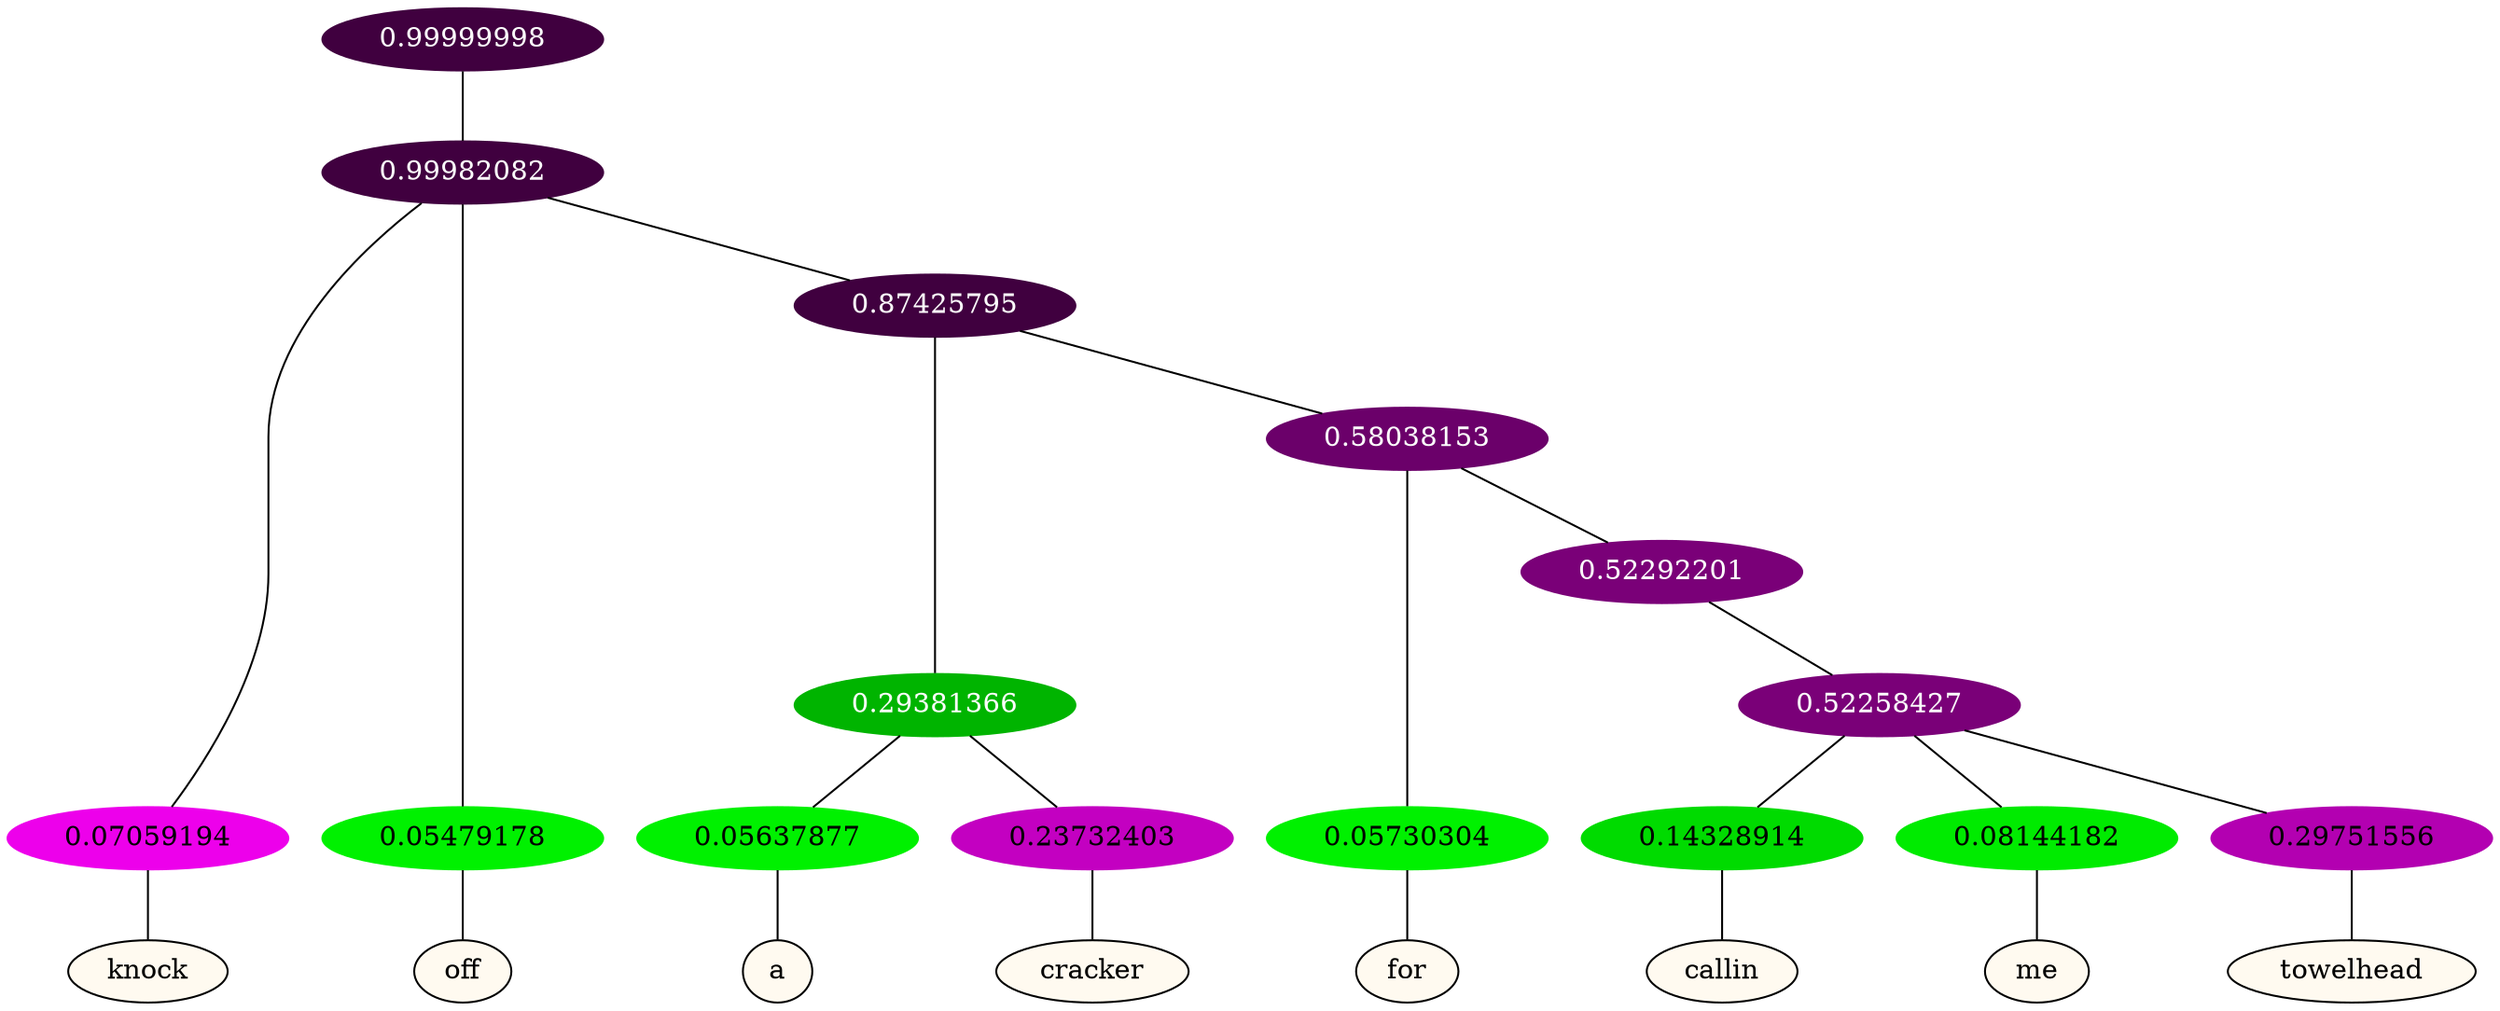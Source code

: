 graph {
	node [format=png height=0.15 nodesep=0.001 ordering=out overlap=prism overlap_scaling=0.01 ranksep=0.001 ratio=0.2 style=filled width=0.15]
	{
		rank=same
		a_w_2 [label=knock color=black fillcolor=floralwhite style="filled,solid"]
		a_w_3 [label=off color=black fillcolor=floralwhite style="filled,solid"]
		a_w_7 [label=a color=black fillcolor=floralwhite style="filled,solid"]
		a_w_8 [label=cracker color=black fillcolor=floralwhite style="filled,solid"]
		a_w_9 [label=for color=black fillcolor=floralwhite style="filled,solid"]
		a_w_12 [label=callin color=black fillcolor=floralwhite style="filled,solid"]
		a_w_13 [label=me color=black fillcolor=floralwhite style="filled,solid"]
		a_w_14 [label=towelhead color=black fillcolor=floralwhite style="filled,solid"]
	}
	a_n_2 -- a_w_2
	a_n_3 -- a_w_3
	a_n_7 -- a_w_7
	a_n_8 -- a_w_8
	a_n_9 -- a_w_9
	a_n_12 -- a_w_12
	a_n_13 -- a_w_13
	a_n_14 -- a_w_14
	{
		rank=same
		a_n_2 [label=0.07059194 color="0.835 1.000 0.929" fontcolor=black]
		a_n_3 [label=0.05479178 color="0.334 1.000 0.945" fontcolor=black]
		a_n_7 [label=0.05637877 color="0.334 1.000 0.944" fontcolor=black]
		a_n_8 [label=0.23732403 color="0.835 1.000 0.763" fontcolor=black]
		a_n_9 [label=0.05730304 color="0.334 1.000 0.943" fontcolor=black]
		a_n_12 [label=0.14328914 color="0.334 1.000 0.857" fontcolor=black]
		a_n_13 [label=0.08144182 color="0.334 1.000 0.919" fontcolor=black]
		a_n_14 [label=0.29751556 color="0.835 1.000 0.702" fontcolor=black]
	}
	a_n_0 [label=0.99999998 color="0.835 1.000 0.250" fontcolor=grey99]
	a_n_1 [label=0.99982082 color="0.835 1.000 0.250" fontcolor=grey99]
	a_n_0 -- a_n_1
	a_n_1 -- a_n_2
	a_n_1 -- a_n_3
	a_n_4 [label=0.87425795 color="0.835 1.000 0.250" fontcolor=grey99]
	a_n_1 -- a_n_4
	a_n_5 [label=0.29381366 color="0.334 1.000 0.706" fontcolor=grey99]
	a_n_4 -- a_n_5
	a_n_6 [label=0.58038153 color="0.835 1.000 0.420" fontcolor=grey99]
	a_n_4 -- a_n_6
	a_n_5 -- a_n_7
	a_n_5 -- a_n_8
	a_n_6 -- a_n_9
	a_n_10 [label=0.52292201 color="0.835 1.000 0.477" fontcolor=grey99]
	a_n_6 -- a_n_10
	a_n_11 [label=0.52258427 color="0.835 1.000 0.477" fontcolor=grey99]
	a_n_10 -- a_n_11
	a_n_11 -- a_n_12
	a_n_11 -- a_n_13
	a_n_11 -- a_n_14
}
